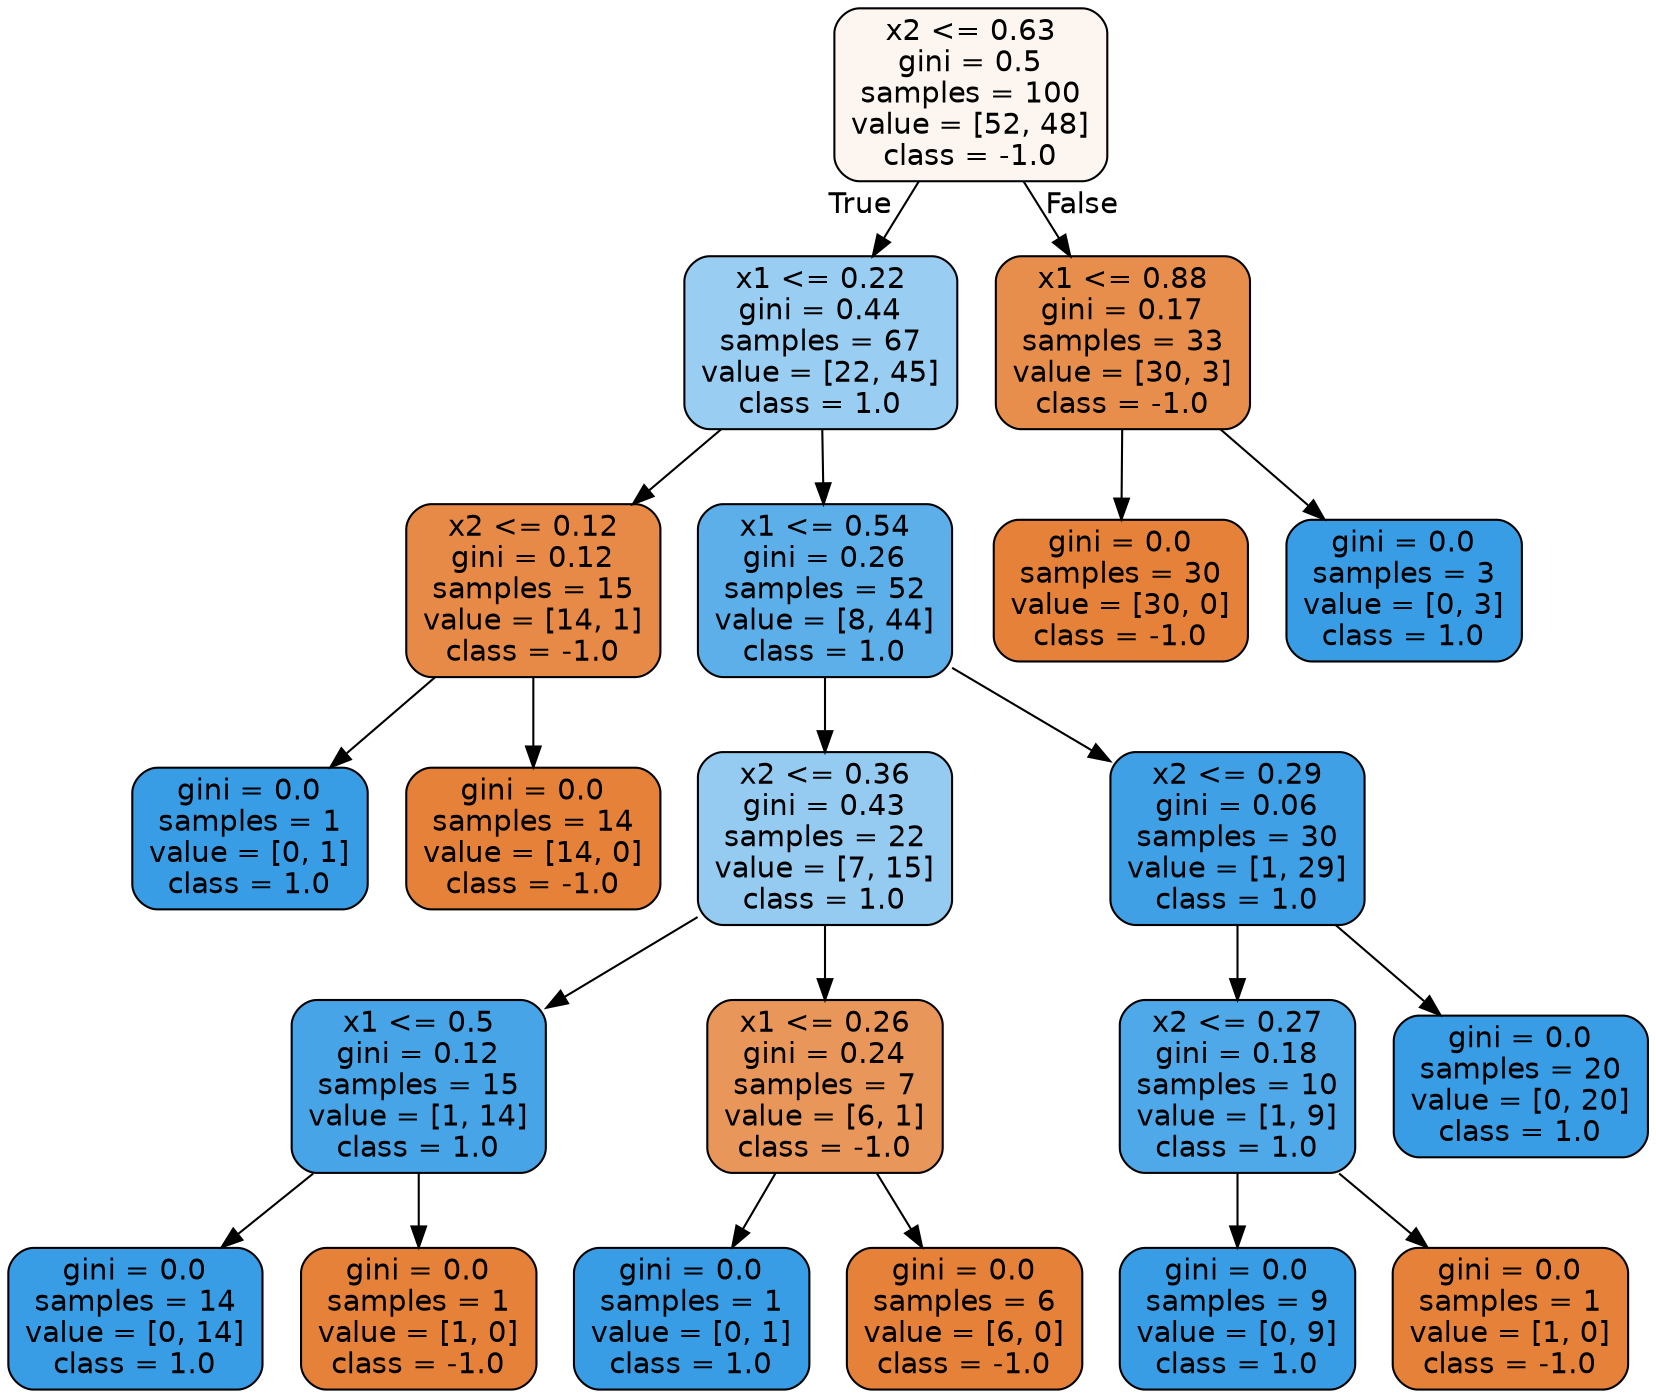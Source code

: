 digraph Tree {
node [shape=box, style="filled, rounded", color="black", fontname=helvetica] ;
edge [fontname=helvetica] ;
0 [label="x2 <= 0.63\ngini = 0.5\nsamples = 100\nvalue = [52, 48]\nclass = -1.0", fillcolor="#fdf5f0"] ;
1 [label="x1 <= 0.22\ngini = 0.44\nsamples = 67\nvalue = [22, 45]\nclass = 1.0", fillcolor="#9acdf2"] ;
0 -> 1 [labeldistance=2.5, labelangle=45, headlabel="True"] ;
2 [label="x2 <= 0.12\ngini = 0.12\nsamples = 15\nvalue = [14, 1]\nclass = -1.0", fillcolor="#e78a47"] ;
1 -> 2 ;
3 [label="gini = 0.0\nsamples = 1\nvalue = [0, 1]\nclass = 1.0", fillcolor="#399de5"] ;
2 -> 3 ;
4 [label="gini = 0.0\nsamples = 14\nvalue = [14, 0]\nclass = -1.0", fillcolor="#e58139"] ;
2 -> 4 ;
5 [label="x1 <= 0.54\ngini = 0.26\nsamples = 52\nvalue = [8, 44]\nclass = 1.0", fillcolor="#5dafea"] ;
1 -> 5 ;
6 [label="x2 <= 0.36\ngini = 0.43\nsamples = 22\nvalue = [7, 15]\nclass = 1.0", fillcolor="#95cbf1"] ;
5 -> 6 ;
7 [label="x1 <= 0.5\ngini = 0.12\nsamples = 15\nvalue = [1, 14]\nclass = 1.0", fillcolor="#47a4e7"] ;
6 -> 7 ;
8 [label="gini = 0.0\nsamples = 14\nvalue = [0, 14]\nclass = 1.0", fillcolor="#399de5"] ;
7 -> 8 ;
9 [label="gini = 0.0\nsamples = 1\nvalue = [1, 0]\nclass = -1.0", fillcolor="#e58139"] ;
7 -> 9 ;
10 [label="x1 <= 0.26\ngini = 0.24\nsamples = 7\nvalue = [6, 1]\nclass = -1.0", fillcolor="#e9965a"] ;
6 -> 10 ;
11 [label="gini = 0.0\nsamples = 1\nvalue = [0, 1]\nclass = 1.0", fillcolor="#399de5"] ;
10 -> 11 ;
12 [label="gini = 0.0\nsamples = 6\nvalue = [6, 0]\nclass = -1.0", fillcolor="#e58139"] ;
10 -> 12 ;
13 [label="x2 <= 0.29\ngini = 0.06\nsamples = 30\nvalue = [1, 29]\nclass = 1.0", fillcolor="#40a0e6"] ;
5 -> 13 ;
14 [label="x2 <= 0.27\ngini = 0.18\nsamples = 10\nvalue = [1, 9]\nclass = 1.0", fillcolor="#4fa8e8"] ;
13 -> 14 ;
15 [label="gini = 0.0\nsamples = 9\nvalue = [0, 9]\nclass = 1.0", fillcolor="#399de5"] ;
14 -> 15 ;
16 [label="gini = 0.0\nsamples = 1\nvalue = [1, 0]\nclass = -1.0", fillcolor="#e58139"] ;
14 -> 16 ;
17 [label="gini = 0.0\nsamples = 20\nvalue = [0, 20]\nclass = 1.0", fillcolor="#399de5"] ;
13 -> 17 ;
18 [label="x1 <= 0.88\ngini = 0.17\nsamples = 33\nvalue = [30, 3]\nclass = -1.0", fillcolor="#e88e4d"] ;
0 -> 18 [labeldistance=2.5, labelangle=-45, headlabel="False"] ;
19 [label="gini = 0.0\nsamples = 30\nvalue = [30, 0]\nclass = -1.0", fillcolor="#e58139"] ;
18 -> 19 ;
20 [label="gini = 0.0\nsamples = 3\nvalue = [0, 3]\nclass = 1.0", fillcolor="#399de5"] ;
18 -> 20 ;
}